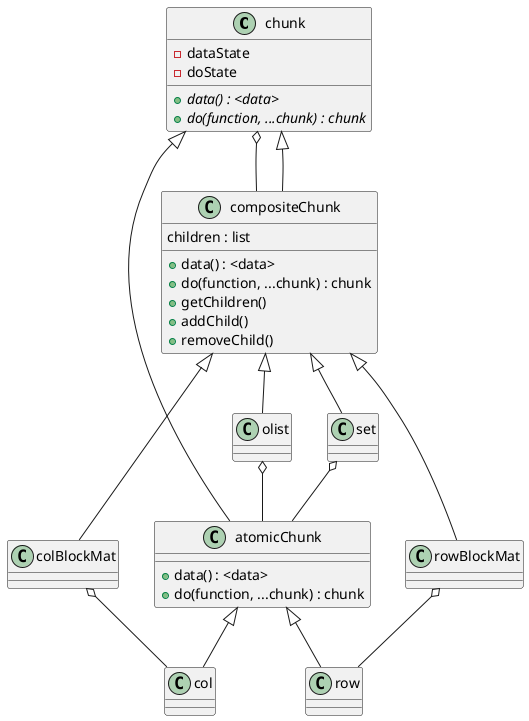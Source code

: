 @startuml

class chunk {
    -dataState
    -doState
    {abstract} +data() : <data>
    {abstract} +do(function, ...chunk) : chunk
}

class compositeChunk {
children : list
+data() : <data>
+do(function, ...chunk) : chunk
+getChildren()
+addChild()
+removeChild()
}

class atomicChunk {
+data() : <data>
+do(function, ...chunk) : chunk
}


chunk o-- compositeChunk
chunk <|-- compositeChunk
chunk <|-- atomicChunk

compositeChunk <|-- colBlockMat
atomicChunk <|-- col
colBlockMat o-- col

compositeChunk <|-- rowBlockMat
atomicChunk <|-- row
rowBlockMat o-- row

compositeChunk <|-- olist
compositeChunk <|-- set

olist o-- atomicChunk
set o-- atomicChunk

@enduml
